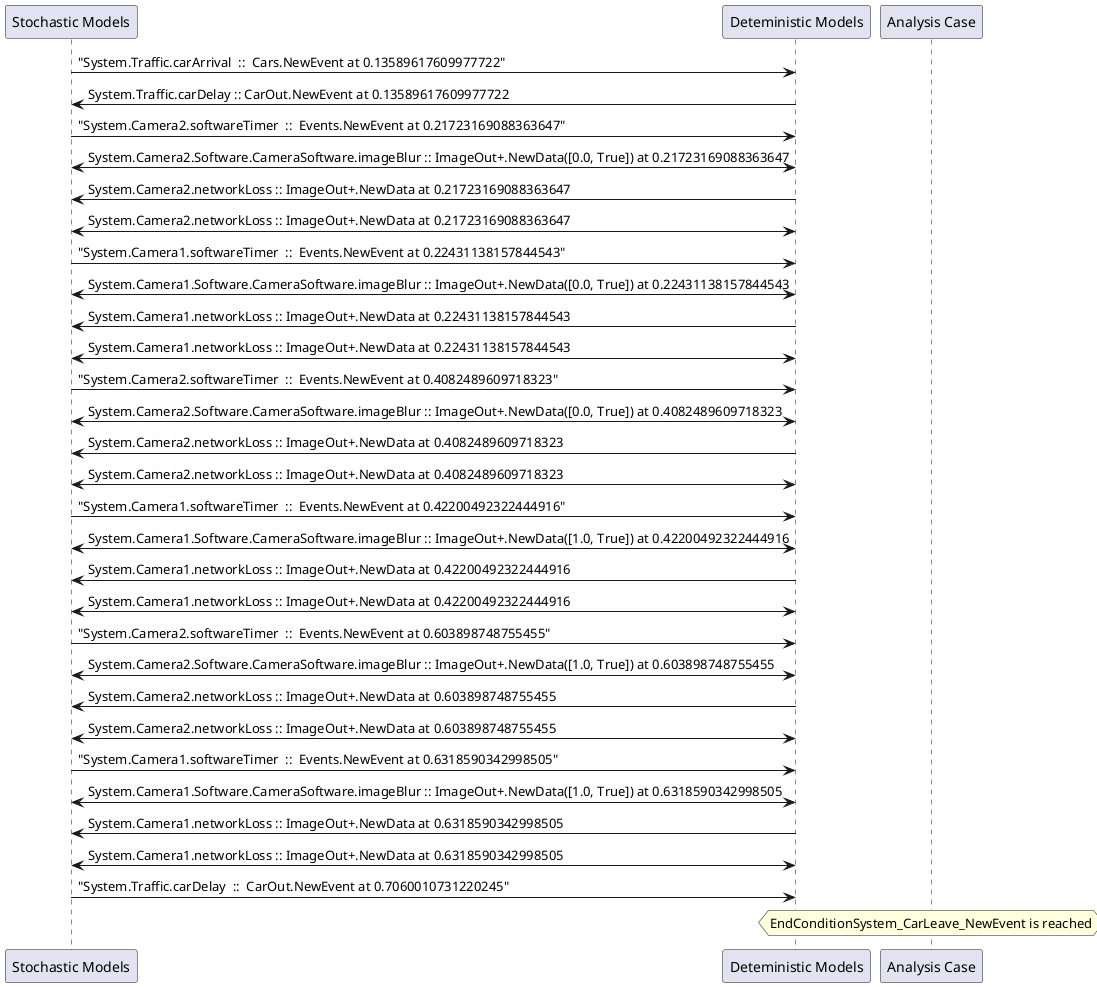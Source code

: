 
	@startuml
	participant "Stochastic Models" as stochmodel
	participant "Deteministic Models" as detmodel
	participant "Analysis Case" as analysis
	{27779_stop} stochmodel -> detmodel : "System.Traffic.carArrival  ::  Cars.NewEvent at 0.13589617609977722"
{27787_start} detmodel -> stochmodel : System.Traffic.carDelay :: CarOut.NewEvent at 0.13589617609977722
{27763_stop} stochmodel -> detmodel : "System.Camera2.softwareTimer  ::  Events.NewEvent at 0.21723169088363647"
detmodel <-> stochmodel : System.Camera2.Software.CameraSoftware.imageBlur :: ImageOut+.NewData([0.0, True]) at 0.21723169088363647
detmodel -> stochmodel : System.Camera2.networkLoss :: ImageOut+.NewData at 0.21723169088363647
detmodel <-> stochmodel : System.Camera2.networkLoss :: ImageOut+.NewData at 0.21723169088363647
{27747_stop} stochmodel -> detmodel : "System.Camera1.softwareTimer  ::  Events.NewEvent at 0.22431138157844543"
detmodel <-> stochmodel : System.Camera1.Software.CameraSoftware.imageBlur :: ImageOut+.NewData([0.0, True]) at 0.22431138157844543
detmodel -> stochmodel : System.Camera1.networkLoss :: ImageOut+.NewData at 0.22431138157844543
detmodel <-> stochmodel : System.Camera1.networkLoss :: ImageOut+.NewData at 0.22431138157844543
{27764_stop} stochmodel -> detmodel : "System.Camera2.softwareTimer  ::  Events.NewEvent at 0.4082489609718323"
detmodel <-> stochmodel : System.Camera2.Software.CameraSoftware.imageBlur :: ImageOut+.NewData([0.0, True]) at 0.4082489609718323
detmodel -> stochmodel : System.Camera2.networkLoss :: ImageOut+.NewData at 0.4082489609718323
detmodel <-> stochmodel : System.Camera2.networkLoss :: ImageOut+.NewData at 0.4082489609718323
{27748_stop} stochmodel -> detmodel : "System.Camera1.softwareTimer  ::  Events.NewEvent at 0.42200492322444916"
detmodel <-> stochmodel : System.Camera1.Software.CameraSoftware.imageBlur :: ImageOut+.NewData([1.0, True]) at 0.42200492322444916
detmodel -> stochmodel : System.Camera1.networkLoss :: ImageOut+.NewData at 0.42200492322444916
detmodel <-> stochmodel : System.Camera1.networkLoss :: ImageOut+.NewData at 0.42200492322444916
{27765_stop} stochmodel -> detmodel : "System.Camera2.softwareTimer  ::  Events.NewEvent at 0.603898748755455"
detmodel <-> stochmodel : System.Camera2.Software.CameraSoftware.imageBlur :: ImageOut+.NewData([1.0, True]) at 0.603898748755455
detmodel -> stochmodel : System.Camera2.networkLoss :: ImageOut+.NewData at 0.603898748755455
detmodel <-> stochmodel : System.Camera2.networkLoss :: ImageOut+.NewData at 0.603898748755455
{27749_stop} stochmodel -> detmodel : "System.Camera1.softwareTimer  ::  Events.NewEvent at 0.6318590342998505"
detmodel <-> stochmodel : System.Camera1.Software.CameraSoftware.imageBlur :: ImageOut+.NewData([1.0, True]) at 0.6318590342998505
detmodel -> stochmodel : System.Camera1.networkLoss :: ImageOut+.NewData at 0.6318590342998505
detmodel <-> stochmodel : System.Camera1.networkLoss :: ImageOut+.NewData at 0.6318590342998505
{27787_stop} stochmodel -> detmodel : "System.Traffic.carDelay  ::  CarOut.NewEvent at 0.7060010731220245"
{27787_start} <-> {27787_stop} : delay
hnote over analysis 
EndConditionSystem_CarLeave_NewEvent is reached
endnote
@enduml